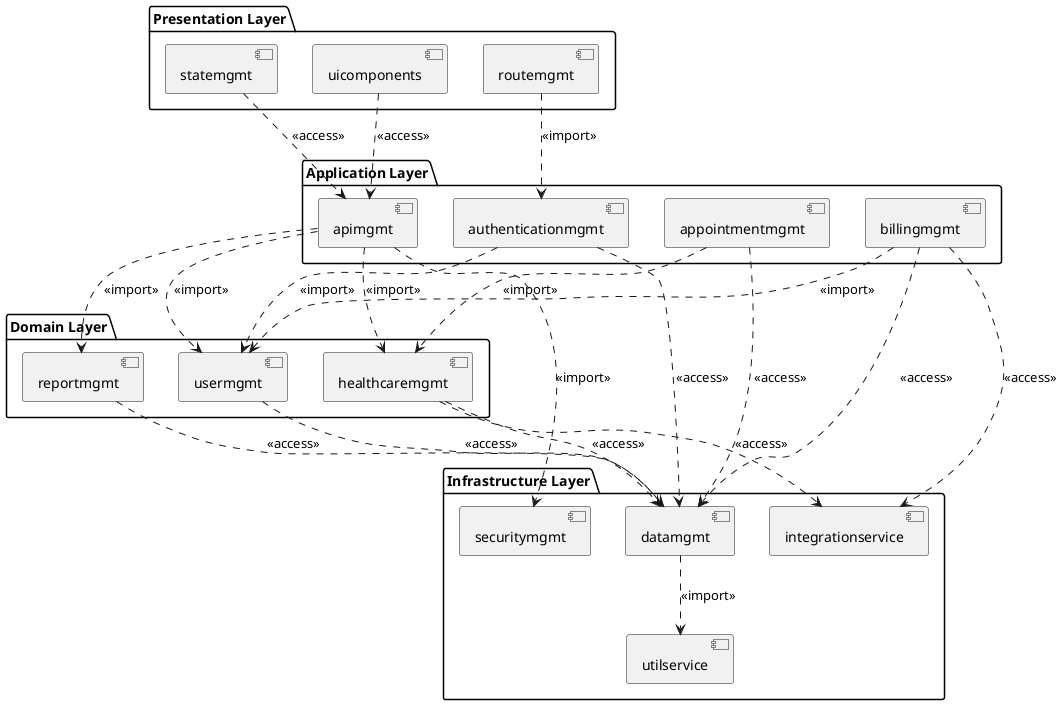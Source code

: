@startuml

package "Presentation Layer" {
  [uicomponents]
  [statemgmt] 
  [routemgmt]
}

package "Application Layer" {
  [apimgmt]
  [authenticationmgmt]
  [appointmentmgmt]
  [billingmgmt]
}

package "Domain Layer" {
  [usermgmt]
  [healthcaremgmt] 
  [reportmgmt]
}

package "Infrastructure Layer" {
  [datamgmt]
  [integrationservice]
  [securitymgmt]
  [utilservice]
}

' Presentation to Application
[uicomponents] ..> [apimgmt] : <<access>>
[statemgmt] ..> [apimgmt] : <<access>>
[routemgmt] ..> [authenticationmgmt] : <<import>>

' Application to Domain  
[apimgmt] ..> [usermgmt] : <<import>>
[apimgmt] ..> [healthcaremgmt] : <<import>>
[apimgmt] ..> [reportmgmt] : <<import>>
[authenticationmgmt] ..> [usermgmt] : <<import>>
[appointmentmgmt] ..> [healthcaremgmt] : <<import>>
[billingmgmt] ..> [usermgmt] : <<import>>

' Domain to Infrastructure
[usermgmt] ..> [datamgmt] : <<access>>
[healthcaremgmt] ..> [datamgmt] : <<access>>
[healthcaremgmt] ..> [integrationservice] : <<access>>
[reportmgmt] ..> [datamgmt] : <<access>>

' Application to Infrastructure (direct access for technical concerns)
[apimgmt] ..> [securitymgmt] : <<import>>
[authenticationmgmt] ..> [datamgmt] : <<access>>
[appointmentmgmt] ..> [datamgmt] : <<access>>
[billingmgmt] ..> [datamgmt] : <<access>>
[billingmgmt] ..> [integrationservice] : <<access>>

' Infrastructure internal dependencies
[datamgmt] ..> [utilservice] : <<import>>

@enduml